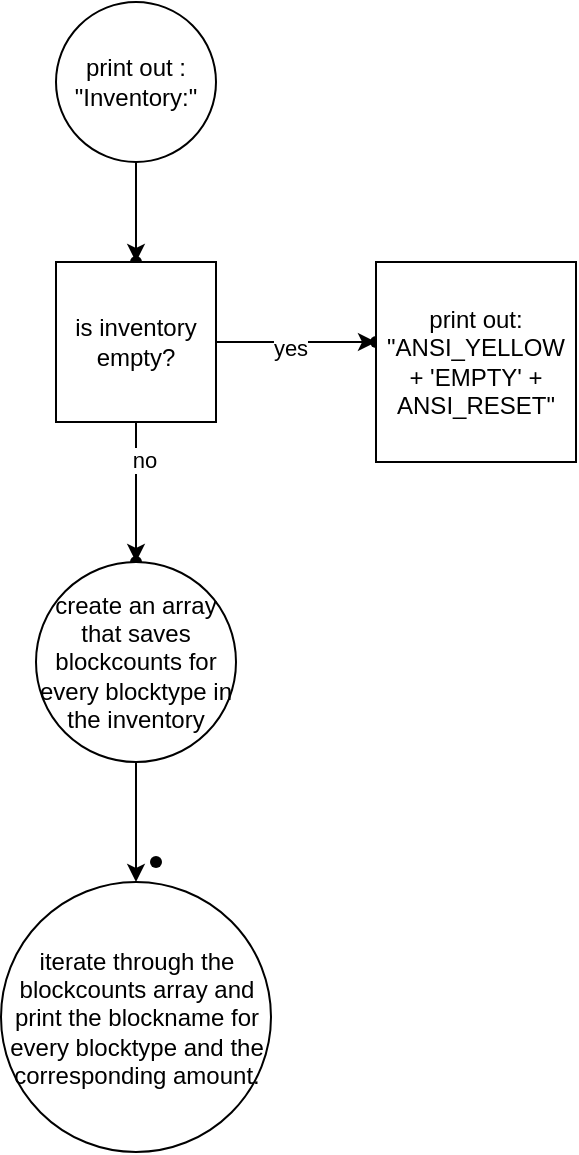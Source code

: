 <mxfile version="21.8.1" type="device">
  <diagram id="C5RBs43oDa-KdzZeNtuy" name="Page-1">
    <mxGraphModel dx="513" dy="569" grid="1" gridSize="10" guides="1" tooltips="1" connect="1" arrows="1" fold="1" page="1" pageScale="1" pageWidth="827" pageHeight="1169" math="0" shadow="0">
      <root>
        <mxCell id="WIyWlLk6GJQsqaUBKTNV-0" />
        <mxCell id="WIyWlLk6GJQsqaUBKTNV-1" parent="WIyWlLk6GJQsqaUBKTNV-0" />
        <mxCell id="8xb5XbixMklPuhkkYm6k-2" value="" style="edgeStyle=orthogonalEdgeStyle;rounded=0;orthogonalLoop=1;jettySize=auto;html=1;" edge="1" parent="WIyWlLk6GJQsqaUBKTNV-1" source="8xb5XbixMklPuhkkYm6k-0" target="8xb5XbixMklPuhkkYm6k-1">
          <mxGeometry relative="1" as="geometry" />
        </mxCell>
        <mxCell id="8xb5XbixMklPuhkkYm6k-0" value="print out : &quot;Inventory:&quot;" style="ellipse;whiteSpace=wrap;html=1;aspect=fixed;" vertex="1" parent="WIyWlLk6GJQsqaUBKTNV-1">
          <mxGeometry x="200" y="100" width="80" height="80" as="geometry" />
        </mxCell>
        <mxCell id="8xb5XbixMklPuhkkYm6k-1" value="" style="shape=waypoint;sketch=0;size=6;pointerEvents=1;points=[];fillColor=default;resizable=0;rotatable=0;perimeter=centerPerimeter;snapToPoint=1;" vertex="1" parent="WIyWlLk6GJQsqaUBKTNV-1">
          <mxGeometry x="230" y="220" width="20" height="20" as="geometry" />
        </mxCell>
        <mxCell id="8xb5XbixMklPuhkkYm6k-5" value="" style="edgeStyle=orthogonalEdgeStyle;rounded=0;orthogonalLoop=1;jettySize=auto;html=1;" edge="1" parent="WIyWlLk6GJQsqaUBKTNV-1" source="8xb5XbixMklPuhkkYm6k-3" target="8xb5XbixMklPuhkkYm6k-4">
          <mxGeometry relative="1" as="geometry" />
        </mxCell>
        <mxCell id="8xb5XbixMklPuhkkYm6k-6" value="yes" style="edgeLabel;html=1;align=center;verticalAlign=middle;resizable=0;points=[];" vertex="1" connectable="0" parent="8xb5XbixMklPuhkkYm6k-5">
          <mxGeometry x="-0.08" y="-3" relative="1" as="geometry">
            <mxPoint as="offset" />
          </mxGeometry>
        </mxCell>
        <mxCell id="8xb5XbixMklPuhkkYm6k-9" value="" style="edgeStyle=orthogonalEdgeStyle;rounded=0;orthogonalLoop=1;jettySize=auto;html=1;" edge="1" parent="WIyWlLk6GJQsqaUBKTNV-1" source="8xb5XbixMklPuhkkYm6k-3" target="8xb5XbixMklPuhkkYm6k-8">
          <mxGeometry relative="1" as="geometry" />
        </mxCell>
        <mxCell id="8xb5XbixMklPuhkkYm6k-10" value="no" style="edgeLabel;html=1;align=center;verticalAlign=middle;resizable=0;points=[];" vertex="1" connectable="0" parent="8xb5XbixMklPuhkkYm6k-9">
          <mxGeometry x="-0.457" y="4" relative="1" as="geometry">
            <mxPoint as="offset" />
          </mxGeometry>
        </mxCell>
        <mxCell id="8xb5XbixMklPuhkkYm6k-3" value="is inventory empty?" style="whiteSpace=wrap;html=1;aspect=fixed;" vertex="1" parent="WIyWlLk6GJQsqaUBKTNV-1">
          <mxGeometry x="200" y="230" width="80" height="80" as="geometry" />
        </mxCell>
        <mxCell id="8xb5XbixMklPuhkkYm6k-4" value="" style="shape=waypoint;sketch=0;size=6;pointerEvents=1;points=[];fillColor=default;resizable=0;rotatable=0;perimeter=centerPerimeter;snapToPoint=1;" vertex="1" parent="WIyWlLk6GJQsqaUBKTNV-1">
          <mxGeometry x="350" y="260" width="20" height="20" as="geometry" />
        </mxCell>
        <mxCell id="8xb5XbixMklPuhkkYm6k-7" value="print out: &quot;ANSI_YELLOW + &#39;EMPTY&#39; + ANSI_RESET&quot;" style="whiteSpace=wrap;html=1;aspect=fixed;" vertex="1" parent="WIyWlLk6GJQsqaUBKTNV-1">
          <mxGeometry x="360" y="230" width="100" height="100" as="geometry" />
        </mxCell>
        <mxCell id="8xb5XbixMklPuhkkYm6k-8" value="" style="shape=waypoint;sketch=0;size=6;pointerEvents=1;points=[];fillColor=default;resizable=0;rotatable=0;perimeter=centerPerimeter;snapToPoint=1;" vertex="1" parent="WIyWlLk6GJQsqaUBKTNV-1">
          <mxGeometry x="230" y="370" width="20" height="20" as="geometry" />
        </mxCell>
        <mxCell id="8xb5XbixMklPuhkkYm6k-12" value="" style="shape=waypoint;sketch=0;size=6;pointerEvents=1;points=[];fillColor=default;resizable=0;rotatable=0;perimeter=centerPerimeter;snapToPoint=1;" vertex="1" parent="WIyWlLk6GJQsqaUBKTNV-1">
          <mxGeometry x="240" y="520" width="20" height="20" as="geometry" />
        </mxCell>
        <mxCell id="8xb5XbixMklPuhkkYm6k-17" value="" style="edgeStyle=orthogonalEdgeStyle;rounded=0;orthogonalLoop=1;jettySize=auto;html=1;" edge="1" parent="WIyWlLk6GJQsqaUBKTNV-1" source="8xb5XbixMklPuhkkYm6k-15" target="8xb5XbixMklPuhkkYm6k-16">
          <mxGeometry relative="1" as="geometry" />
        </mxCell>
        <mxCell id="8xb5XbixMklPuhkkYm6k-15" value="create an array that saves blockcounts for every blocktype in the inventory" style="ellipse;whiteSpace=wrap;html=1;aspect=fixed;" vertex="1" parent="WIyWlLk6GJQsqaUBKTNV-1">
          <mxGeometry x="190" y="380" width="100" height="100" as="geometry" />
        </mxCell>
        <mxCell id="8xb5XbixMklPuhkkYm6k-16" value="iterate through the blockcounts array and print the blockname for every blocktype and the corresponding amount." style="ellipse;whiteSpace=wrap;html=1;aspect=fixed;" vertex="1" parent="WIyWlLk6GJQsqaUBKTNV-1">
          <mxGeometry x="172.5" y="540" width="135" height="135" as="geometry" />
        </mxCell>
      </root>
    </mxGraphModel>
  </diagram>
</mxfile>
